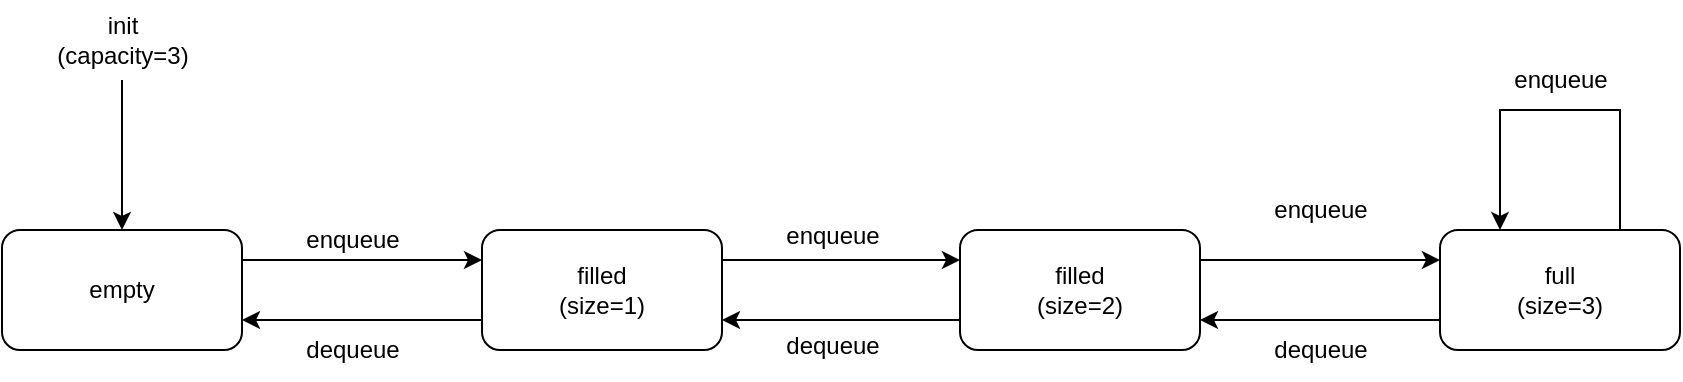 <mxfile version="21.1.1" type="device">
  <diagram name="Page-1" id="XTqGeUsufdwXZ2VVG0b4">
    <mxGraphModel dx="714" dy="720" grid="1" gridSize="10" guides="1" tooltips="1" connect="1" arrows="1" fold="1" page="1" pageScale="1" pageWidth="850" pageHeight="1100" math="0" shadow="0">
      <root>
        <mxCell id="0" />
        <mxCell id="1" parent="0" />
        <mxCell id="j0p45LcPTZqPPM3QsHyj-15" style="edgeStyle=orthogonalEdgeStyle;rounded=0;orthogonalLoop=1;jettySize=auto;html=1;entryX=0;entryY=0.25;entryDx=0;entryDy=0;" parent="1" source="j0p45LcPTZqPPM3QsHyj-1" target="j0p45LcPTZqPPM3QsHyj-3" edge="1">
          <mxGeometry relative="1" as="geometry">
            <Array as="points">
              <mxPoint x="160" y="255" />
              <mxPoint x="160" y="255" />
            </Array>
          </mxGeometry>
        </mxCell>
        <mxCell id="j0p45LcPTZqPPM3QsHyj-1" value="empty" style="rounded=1;whiteSpace=wrap;html=1;" parent="1" vertex="1">
          <mxGeometry y="240" width="120" height="60" as="geometry" />
        </mxCell>
        <mxCell id="j0p45LcPTZqPPM3QsHyj-16" style="edgeStyle=orthogonalEdgeStyle;rounded=0;orthogonalLoop=1;jettySize=auto;html=1;entryX=1;entryY=0.75;entryDx=0;entryDy=0;" parent="1" source="j0p45LcPTZqPPM3QsHyj-3" target="j0p45LcPTZqPPM3QsHyj-1" edge="1">
          <mxGeometry relative="1" as="geometry">
            <Array as="points">
              <mxPoint x="220" y="285" />
              <mxPoint x="220" y="285" />
            </Array>
          </mxGeometry>
        </mxCell>
        <mxCell id="j0p45LcPTZqPPM3QsHyj-21" style="edgeStyle=orthogonalEdgeStyle;rounded=0;orthogonalLoop=1;jettySize=auto;html=1;entryX=0;entryY=0.25;entryDx=0;entryDy=0;" parent="1" target="j0p45LcPTZqPPM3QsHyj-4" edge="1">
          <mxGeometry relative="1" as="geometry">
            <Array as="points">
              <mxPoint x="639" y="255" />
              <mxPoint x="639" y="255" />
            </Array>
            <mxPoint x="599" y="255" as="sourcePoint" />
          </mxGeometry>
        </mxCell>
        <mxCell id="x3645w0vxeoozK36OR6a-8" style="edgeStyle=orthogonalEdgeStyle;rounded=0;orthogonalLoop=1;jettySize=auto;html=1;entryX=0;entryY=0.25;entryDx=0;entryDy=0;" edge="1" parent="1" source="j0p45LcPTZqPPM3QsHyj-3" target="x3645w0vxeoozK36OR6a-1">
          <mxGeometry relative="1" as="geometry">
            <Array as="points">
              <mxPoint x="400" y="255" />
              <mxPoint x="400" y="255" />
            </Array>
          </mxGeometry>
        </mxCell>
        <mxCell id="j0p45LcPTZqPPM3QsHyj-3" value="&lt;div&gt;filled&lt;/div&gt;(size=1)" style="rounded=1;whiteSpace=wrap;html=1;" parent="1" vertex="1">
          <mxGeometry x="240" y="240" width="120" height="60" as="geometry" />
        </mxCell>
        <mxCell id="j0p45LcPTZqPPM3QsHyj-23" style="edgeStyle=orthogonalEdgeStyle;rounded=0;orthogonalLoop=1;jettySize=auto;html=1;entryX=1;entryY=0.75;entryDx=0;entryDy=0;" parent="1" source="j0p45LcPTZqPPM3QsHyj-4" edge="1">
          <mxGeometry relative="1" as="geometry">
            <Array as="points">
              <mxPoint x="699" y="285" />
              <mxPoint x="699" y="285" />
            </Array>
            <mxPoint x="599" y="285" as="targetPoint" />
          </mxGeometry>
        </mxCell>
        <mxCell id="WIsmNGodGTIfDtEzCB5h-5" style="edgeStyle=orthogonalEdgeStyle;rounded=0;orthogonalLoop=1;jettySize=auto;html=1;exitX=0.75;exitY=1;exitDx=0;exitDy=0;entryX=0.25;entryY=0;entryDx=0;entryDy=0;" parent="1" source="j0p45LcPTZqPPM3QsHyj-4" target="j0p45LcPTZqPPM3QsHyj-4" edge="1">
          <mxGeometry relative="1" as="geometry">
            <mxPoint x="749" y="230" as="targetPoint" />
            <Array as="points">
              <mxPoint x="809" y="180" />
              <mxPoint x="749" y="180" />
            </Array>
          </mxGeometry>
        </mxCell>
        <mxCell id="j0p45LcPTZqPPM3QsHyj-4" value="&lt;div&gt;full&lt;/div&gt;(size=3)" style="rounded=1;whiteSpace=wrap;html=1;" parent="1" vertex="1">
          <mxGeometry x="719" y="240" width="120" height="60" as="geometry" />
        </mxCell>
        <mxCell id="j0p45LcPTZqPPM3QsHyj-8" style="edgeStyle=orthogonalEdgeStyle;rounded=0;orthogonalLoop=1;jettySize=auto;html=1;entryX=0.5;entryY=0;entryDx=0;entryDy=0;" parent="1" source="j0p45LcPTZqPPM3QsHyj-7" target="j0p45LcPTZqPPM3QsHyj-1" edge="1">
          <mxGeometry relative="1" as="geometry" />
        </mxCell>
        <mxCell id="j0p45LcPTZqPPM3QsHyj-7" value="&lt;div&gt;init&lt;/div&gt;(capacity=3)" style="text;html=1;align=center;verticalAlign=middle;resizable=0;points=[];autosize=1;strokeColor=none;fillColor=none;" parent="1" vertex="1">
          <mxGeometry x="15" y="125" width="90" height="40" as="geometry" />
        </mxCell>
        <mxCell id="j0p45LcPTZqPPM3QsHyj-17" value="enqueue" style="text;html=1;align=center;verticalAlign=middle;resizable=0;points=[];autosize=1;strokeColor=none;fillColor=none;" parent="1" vertex="1">
          <mxGeometry x="140" y="230" width="70" height="30" as="geometry" />
        </mxCell>
        <mxCell id="j0p45LcPTZqPPM3QsHyj-18" value="&lt;div&gt;dequeue&lt;/div&gt;" style="text;html=1;align=center;verticalAlign=middle;resizable=0;points=[];autosize=1;strokeColor=none;fillColor=none;" parent="1" vertex="1">
          <mxGeometry x="140" y="285" width="70" height="30" as="geometry" />
        </mxCell>
        <mxCell id="j0p45LcPTZqPPM3QsHyj-22" value="&lt;div&gt;enqueue&lt;/div&gt;" style="text;html=1;align=center;verticalAlign=middle;resizable=0;points=[];autosize=1;strokeColor=none;fillColor=none;" parent="1" vertex="1">
          <mxGeometry x="624" y="215" width="70" height="30" as="geometry" />
        </mxCell>
        <mxCell id="j0p45LcPTZqPPM3QsHyj-24" value="dequeue" style="text;html=1;align=center;verticalAlign=middle;resizable=0;points=[];autosize=1;strokeColor=none;fillColor=none;" parent="1" vertex="1">
          <mxGeometry x="624" y="285" width="70" height="30" as="geometry" />
        </mxCell>
        <mxCell id="WIsmNGodGTIfDtEzCB5h-6" value="enqueue" style="text;html=1;align=center;verticalAlign=middle;resizable=0;points=[];autosize=1;strokeColor=none;fillColor=none;" parent="1" vertex="1">
          <mxGeometry x="744" y="150" width="70" height="30" as="geometry" />
        </mxCell>
        <mxCell id="x3645w0vxeoozK36OR6a-9" style="edgeStyle=orthogonalEdgeStyle;rounded=0;orthogonalLoop=1;jettySize=auto;html=1;entryX=1;entryY=0.75;entryDx=0;entryDy=0;" edge="1" parent="1" source="x3645w0vxeoozK36OR6a-1" target="j0p45LcPTZqPPM3QsHyj-3">
          <mxGeometry relative="1" as="geometry">
            <Array as="points">
              <mxPoint x="440" y="285" />
              <mxPoint x="440" y="285" />
            </Array>
          </mxGeometry>
        </mxCell>
        <mxCell id="x3645w0vxeoozK36OR6a-1" value="&lt;div&gt;filled&lt;/div&gt;(size=2)" style="rounded=1;whiteSpace=wrap;html=1;" vertex="1" parent="1">
          <mxGeometry x="479" y="240" width="120" height="60" as="geometry" />
        </mxCell>
        <mxCell id="x3645w0vxeoozK36OR6a-4" value="enqueue" style="text;html=1;align=center;verticalAlign=middle;resizable=0;points=[];autosize=1;strokeColor=none;fillColor=none;" vertex="1" parent="1">
          <mxGeometry x="380" y="227.5" width="70" height="30" as="geometry" />
        </mxCell>
        <mxCell id="x3645w0vxeoozK36OR6a-5" value="&lt;div&gt;dequeue&lt;/div&gt;" style="text;html=1;align=center;verticalAlign=middle;resizable=0;points=[];autosize=1;strokeColor=none;fillColor=none;" vertex="1" parent="1">
          <mxGeometry x="380" y="282.5" width="70" height="30" as="geometry" />
        </mxCell>
      </root>
    </mxGraphModel>
  </diagram>
</mxfile>
